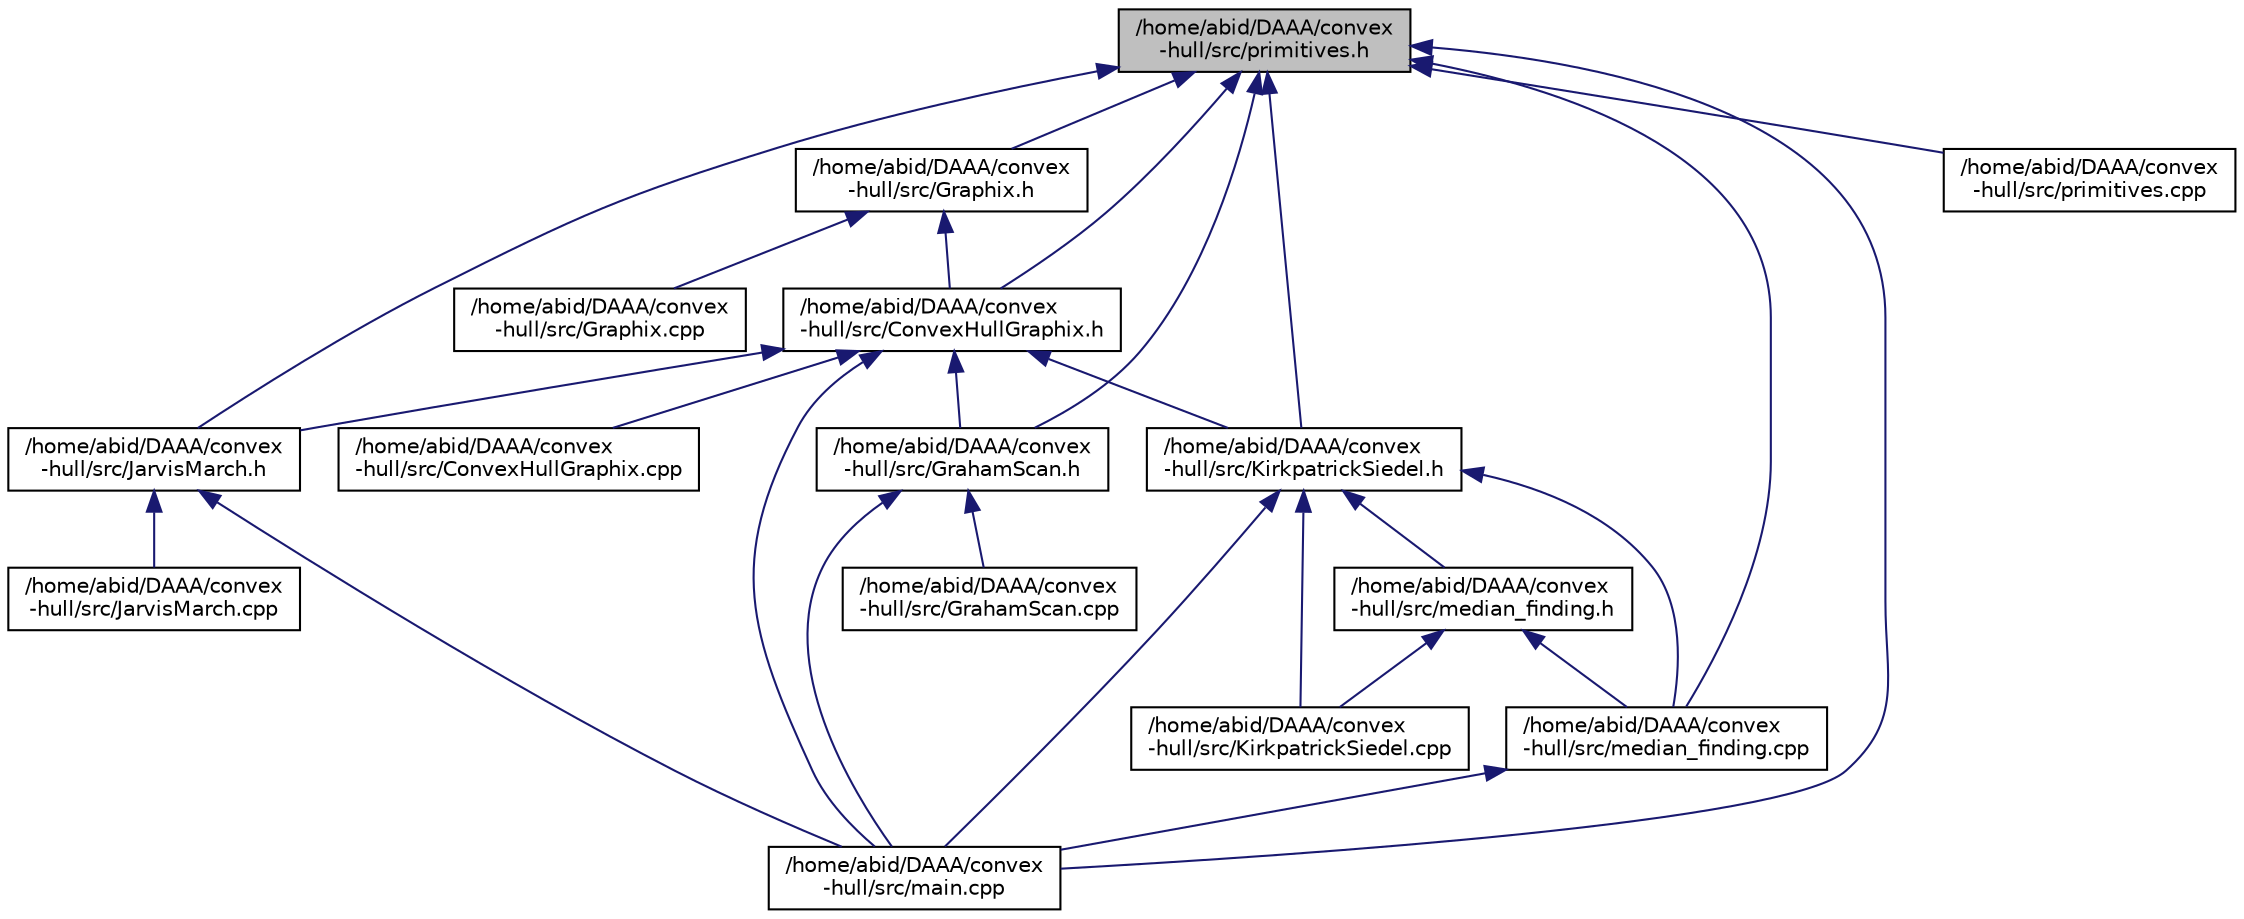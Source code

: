 digraph "/home/abid/DAAA/convex-hull/src/primitives.h"
{
 // LATEX_PDF_SIZE
  edge [fontname="Helvetica",fontsize="10",labelfontname="Helvetica",labelfontsize="10"];
  node [fontname="Helvetica",fontsize="10",shape=record];
  Node5 [label="/home/abid/DAAA/convex\l-hull/src/primitives.h",height=0.2,width=0.4,color="black", fillcolor="grey75", style="filled", fontcolor="black",tooltip=" "];
  Node5 -> Node6 [dir="back",color="midnightblue",fontsize="10",style="solid"];
  Node6 [label="/home/abid/DAAA/convex\l-hull/src/Graphix.h",height=0.2,width=0.4,color="black", fillcolor="white", style="filled",URL="$_graphix_8h.html",tooltip=" "];
  Node6 -> Node7 [dir="back",color="midnightblue",fontsize="10",style="solid"];
  Node7 [label="/home/abid/DAAA/convex\l-hull/src/ConvexHullGraphix.h",height=0.2,width=0.4,color="black", fillcolor="white", style="filled",URL="$_convex_hull_graphix_8h.html",tooltip=" "];
  Node7 -> Node8 [dir="back",color="midnightblue",fontsize="10",style="solid"];
  Node8 [label="/home/abid/DAAA/convex\l-hull/src/ConvexHullGraphix.cpp",height=0.2,width=0.4,color="black", fillcolor="white", style="filled",URL="$_convex_hull_graphix_8cpp.html",tooltip=" "];
  Node7 -> Node9 [dir="back",color="midnightblue",fontsize="10",style="solid"];
  Node9 [label="/home/abid/DAAA/convex\l-hull/src/GrahamScan.h",height=0.2,width=0.4,color="black", fillcolor="white", style="filled",URL="$_graham_scan_8h.html",tooltip=" "];
  Node9 -> Node10 [dir="back",color="midnightblue",fontsize="10",style="solid"];
  Node10 [label="/home/abid/DAAA/convex\l-hull/src/GrahamScan.cpp",height=0.2,width=0.4,color="black", fillcolor="white", style="filled",URL="$_graham_scan_8cpp.html",tooltip=" "];
  Node9 -> Node11 [dir="back",color="midnightblue",fontsize="10",style="solid"];
  Node11 [label="/home/abid/DAAA/convex\l-hull/src/main.cpp",height=0.2,width=0.4,color="black", fillcolor="white", style="filled",URL="$main_8cpp.html",tooltip="Design and Analysis of Algorithms."];
  Node7 -> Node12 [dir="back",color="midnightblue",fontsize="10",style="solid"];
  Node12 [label="/home/abid/DAAA/convex\l-hull/src/JarvisMarch.h",height=0.2,width=0.4,color="black", fillcolor="white", style="filled",URL="$_jarvis_march_8h.html",tooltip=" "];
  Node12 -> Node13 [dir="back",color="midnightblue",fontsize="10",style="solid"];
  Node13 [label="/home/abid/DAAA/convex\l-hull/src/JarvisMarch.cpp",height=0.2,width=0.4,color="black", fillcolor="white", style="filled",URL="$_jarvis_march_8cpp.html",tooltip=" "];
  Node12 -> Node11 [dir="back",color="midnightblue",fontsize="10",style="solid"];
  Node7 -> Node14 [dir="back",color="midnightblue",fontsize="10",style="solid"];
  Node14 [label="/home/abid/DAAA/convex\l-hull/src/KirkpatrickSiedel.h",height=0.2,width=0.4,color="black", fillcolor="white", style="filled",URL="$_kirkpatrick_siedel_8h.html",tooltip=" "];
  Node14 -> Node15 [dir="back",color="midnightblue",fontsize="10",style="solid"];
  Node15 [label="/home/abid/DAAA/convex\l-hull/src/KirkpatrickSiedel.cpp",height=0.2,width=0.4,color="black", fillcolor="white", style="filled",URL="$_kirkpatrick_siedel_8cpp.html",tooltip=" "];
  Node14 -> Node16 [dir="back",color="midnightblue",fontsize="10",style="solid"];
  Node16 [label="/home/abid/DAAA/convex\l-hull/src/median_finding.h",height=0.2,width=0.4,color="black", fillcolor="white", style="filled",URL="$median__finding_8h.html",tooltip=" "];
  Node16 -> Node15 [dir="back",color="midnightblue",fontsize="10",style="solid"];
  Node16 -> Node17 [dir="back",color="midnightblue",fontsize="10",style="solid"];
  Node17 [label="/home/abid/DAAA/convex\l-hull/src/median_finding.cpp",height=0.2,width=0.4,color="black", fillcolor="white", style="filled",URL="$median__finding_8cpp.html",tooltip=" "];
  Node17 -> Node11 [dir="back",color="midnightblue",fontsize="10",style="solid"];
  Node14 -> Node11 [dir="back",color="midnightblue",fontsize="10",style="solid"];
  Node14 -> Node17 [dir="back",color="midnightblue",fontsize="10",style="solid"];
  Node7 -> Node11 [dir="back",color="midnightblue",fontsize="10",style="solid"];
  Node6 -> Node18 [dir="back",color="midnightblue",fontsize="10",style="solid"];
  Node18 [label="/home/abid/DAAA/convex\l-hull/src/Graphix.cpp",height=0.2,width=0.4,color="black", fillcolor="white", style="filled",URL="$_graphix_8cpp.html",tooltip=" "];
  Node5 -> Node7 [dir="back",color="midnightblue",fontsize="10",style="solid"];
  Node5 -> Node9 [dir="back",color="midnightblue",fontsize="10",style="solid"];
  Node5 -> Node12 [dir="back",color="midnightblue",fontsize="10",style="solid"];
  Node5 -> Node14 [dir="back",color="midnightblue",fontsize="10",style="solid"];
  Node5 -> Node11 [dir="back",color="midnightblue",fontsize="10",style="solid"];
  Node5 -> Node17 [dir="back",color="midnightblue",fontsize="10",style="solid"];
  Node5 -> Node19 [dir="back",color="midnightblue",fontsize="10",style="solid"];
  Node19 [label="/home/abid/DAAA/convex\l-hull/src/primitives.cpp",height=0.2,width=0.4,color="black", fillcolor="white", style="filled",URL="$primitives_8cpp.html",tooltip=" "];
}
